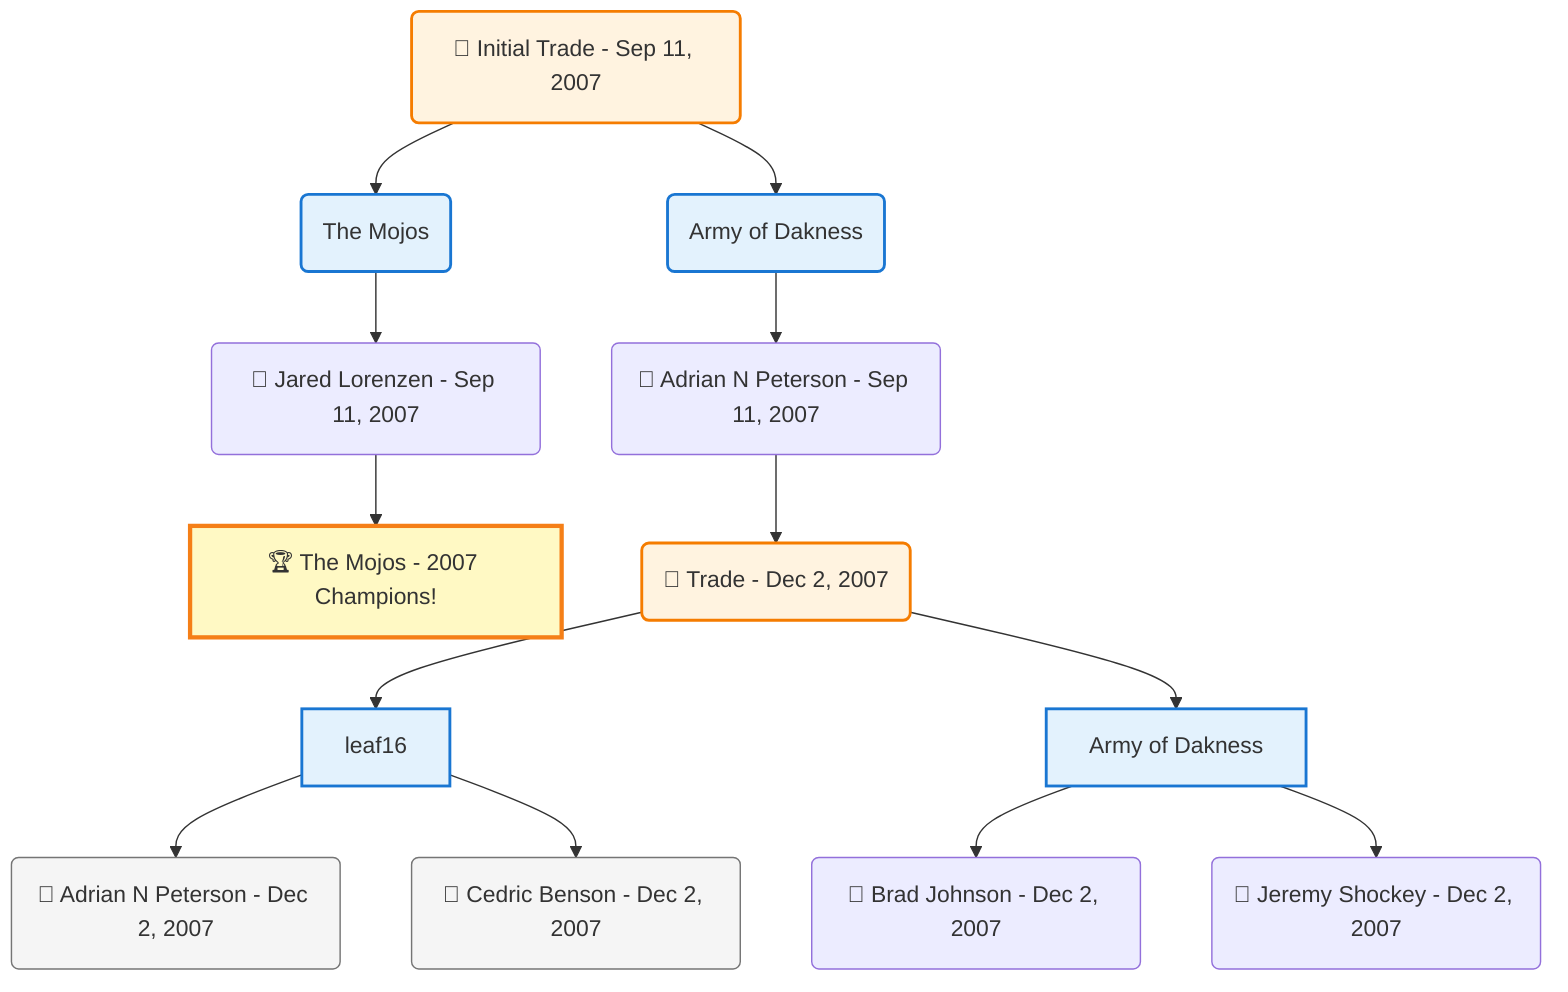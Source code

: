 flowchart TD

    TRADE_MAIN("🔄 Initial Trade - Sep 11, 2007")
    TEAM_1("The Mojos")
    TEAM_2("Army of Dakness")
    NODE_61c59213-9a1b-4742-b580-b83e1a8baef3("🔄 Jared Lorenzen - Sep 11, 2007")
    CHAMP_bbe2d0ad-54cf-4c22-be82-b2a5f262a157_2007["🏆 The Mojos - 2007 Champions!"]
    NODE_d4894948-df0c-48ce-8c62-fda7c98599d9("🔄 Adrian N Peterson - Sep 11, 2007")
    TRADE_a8858d3e-5784-433d-a9c2-e70b9d3074fd_3("🔄 Trade - Dec 2, 2007")
    TEAM_66fb98f4-89a7-45f9-893a-b41d71e6249d_4["leaf16"]
    NODE_5cfca515-e52a-465d-88b6-4665adffc2b2("🔄 Adrian N Peterson - Dec 2, 2007")
    NODE_c01021a8-364f-44ae-85ee-edb0b66a6f95("🔄 Cedric Benson - Dec 2, 2007")
    TEAM_40f7599b-e68f-4bf4-9553-bf7e10924635_5["Army of Dakness"]
    NODE_54b224c4-8273-469b-8dcc-06171bff5694("🔄 Brad Johnson - Dec 2, 2007")
    NODE_f0478f46-4cc2-4b3d-9c0b-64c510c19e50("🔄 Jeremy Shockey - Dec 2, 2007")

    TRADE_MAIN --> TEAM_1
    TRADE_MAIN --> TEAM_2
    TEAM_1 --> NODE_61c59213-9a1b-4742-b580-b83e1a8baef3
    NODE_61c59213-9a1b-4742-b580-b83e1a8baef3 --> CHAMP_bbe2d0ad-54cf-4c22-be82-b2a5f262a157_2007
    TEAM_2 --> NODE_d4894948-df0c-48ce-8c62-fda7c98599d9
    NODE_d4894948-df0c-48ce-8c62-fda7c98599d9 --> TRADE_a8858d3e-5784-433d-a9c2-e70b9d3074fd_3
    TRADE_a8858d3e-5784-433d-a9c2-e70b9d3074fd_3 --> TEAM_66fb98f4-89a7-45f9-893a-b41d71e6249d_4
    TEAM_66fb98f4-89a7-45f9-893a-b41d71e6249d_4 --> NODE_5cfca515-e52a-465d-88b6-4665adffc2b2
    TEAM_66fb98f4-89a7-45f9-893a-b41d71e6249d_4 --> NODE_c01021a8-364f-44ae-85ee-edb0b66a6f95
    TRADE_a8858d3e-5784-433d-a9c2-e70b9d3074fd_3 --> TEAM_40f7599b-e68f-4bf4-9553-bf7e10924635_5
    TEAM_40f7599b-e68f-4bf4-9553-bf7e10924635_5 --> NODE_54b224c4-8273-469b-8dcc-06171bff5694
    TEAM_40f7599b-e68f-4bf4-9553-bf7e10924635_5 --> NODE_f0478f46-4cc2-4b3d-9c0b-64c510c19e50

    %% Node styling
    classDef teamNode fill:#e3f2fd,stroke:#1976d2,stroke-width:2px
    classDef tradeNode fill:#fff3e0,stroke:#f57c00,stroke-width:2px
    classDef playerNode fill:#f3e5f5,stroke:#7b1fa2,stroke-width:1px
    classDef nonRootPlayerNode fill:#f5f5f5,stroke:#757575,stroke-width:1px
    classDef endNode fill:#ffebee,stroke:#c62828,stroke-width:2px
    classDef waiverNode fill:#e8f5e8,stroke:#388e3c,stroke-width:2px
    classDef championshipNode fill:#fff9c4,stroke:#f57f17,stroke-width:3px

    class TEAM_1,TEAM_2,TEAM_66fb98f4-89a7-45f9-893a-b41d71e6249d_4,TEAM_40f7599b-e68f-4bf4-9553-bf7e10924635_5 teamNode
    class CHAMP_bbe2d0ad-54cf-4c22-be82-b2a5f262a157_2007 championshipNode
    class NODE_5cfca515-e52a-465d-88b6-4665adffc2b2,NODE_c01021a8-364f-44ae-85ee-edb0b66a6f95 nonRootPlayerNode
    class TRADE_MAIN,TRADE_a8858d3e-5784-433d-a9c2-e70b9d3074fd_3 tradeNode